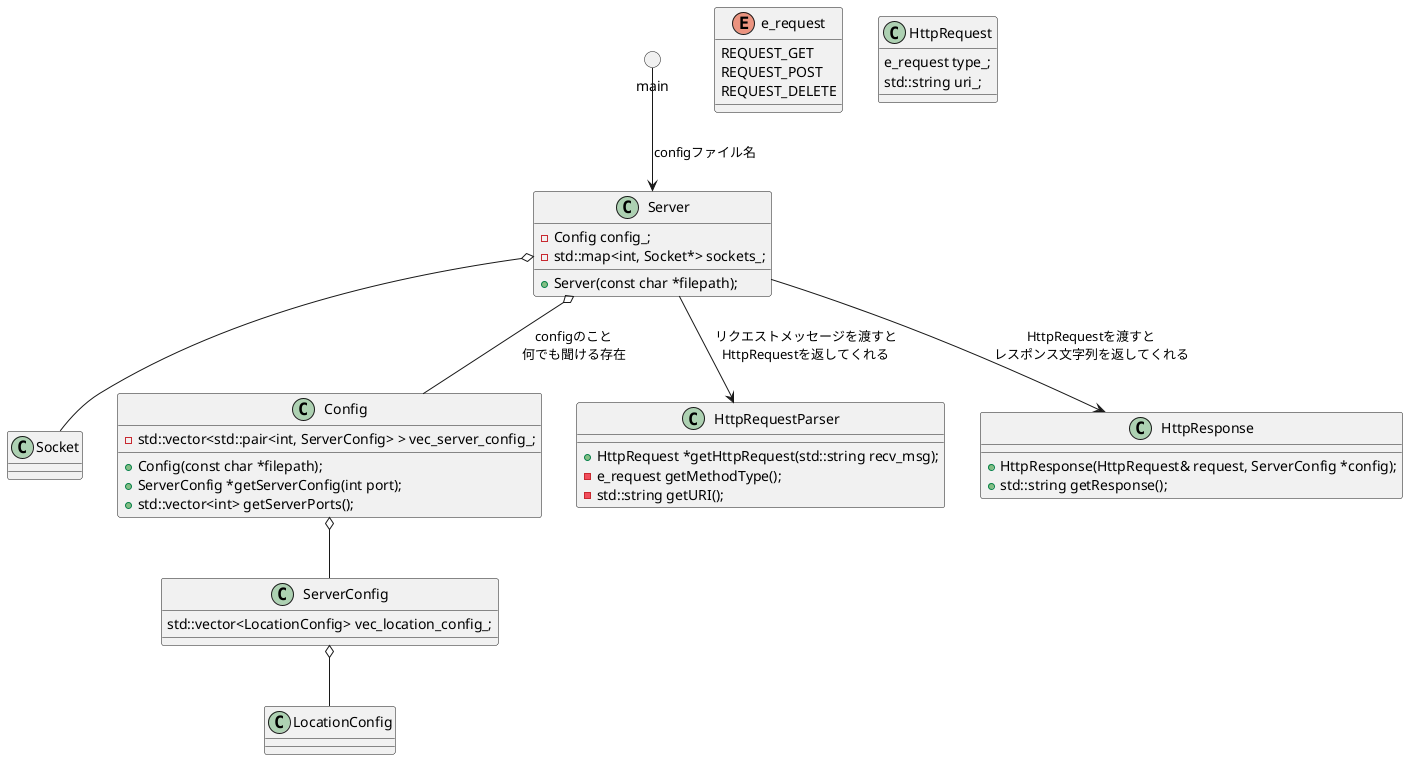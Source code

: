 @startuml

circle          main

class Server

enum	e_request
{
	REQUEST_GET
	REQUEST_POST
	REQUEST_DELETE
}

class Server
{
	- Config config_;
	- std::map<int, Socket*> sockets_;
	+ Server(const char *filepath);
}
class Socket
{

}
class Config
{
	- std::vector<std::pair<int, ServerConfig> > vec_server_config_;
	+ Config(const char *filepath);
	+ ServerConfig *getServerConfig(int port);
	+ std::vector<int> getServerPorts();

}
class ServerConfig
{
	std::vector<LocationConfig> vec_location_config_;
}
class LocationConfig
{

}
class	HttpRequest
{
	e_request type_;
	std::string uri_;
}
class	HttpRequestParser
{
	+ HttpRequest *getHttpRequest(std::string recv_msg);
	- e_request getMethodType();
	- std::string getURI();
}

class	HttpResponse
{
	+ HttpResponse(HttpRequest& request, ServerConfig *config);
	+ std::string getResponse();
}


main --> Server : configファイル名
Server o-- Config : configのこと\n何でも聞ける存在
Server o-- Socket
Server --> HttpRequestParser : リクエストメッセージを渡すと\nHttpRequestを返してくれる
Config o-- ServerConfig
ServerConfig o-- LocationConfig
Server --> HttpResponse : HttpRequestを渡すと\nレスポンス文字列を返してくれる


@enduml
